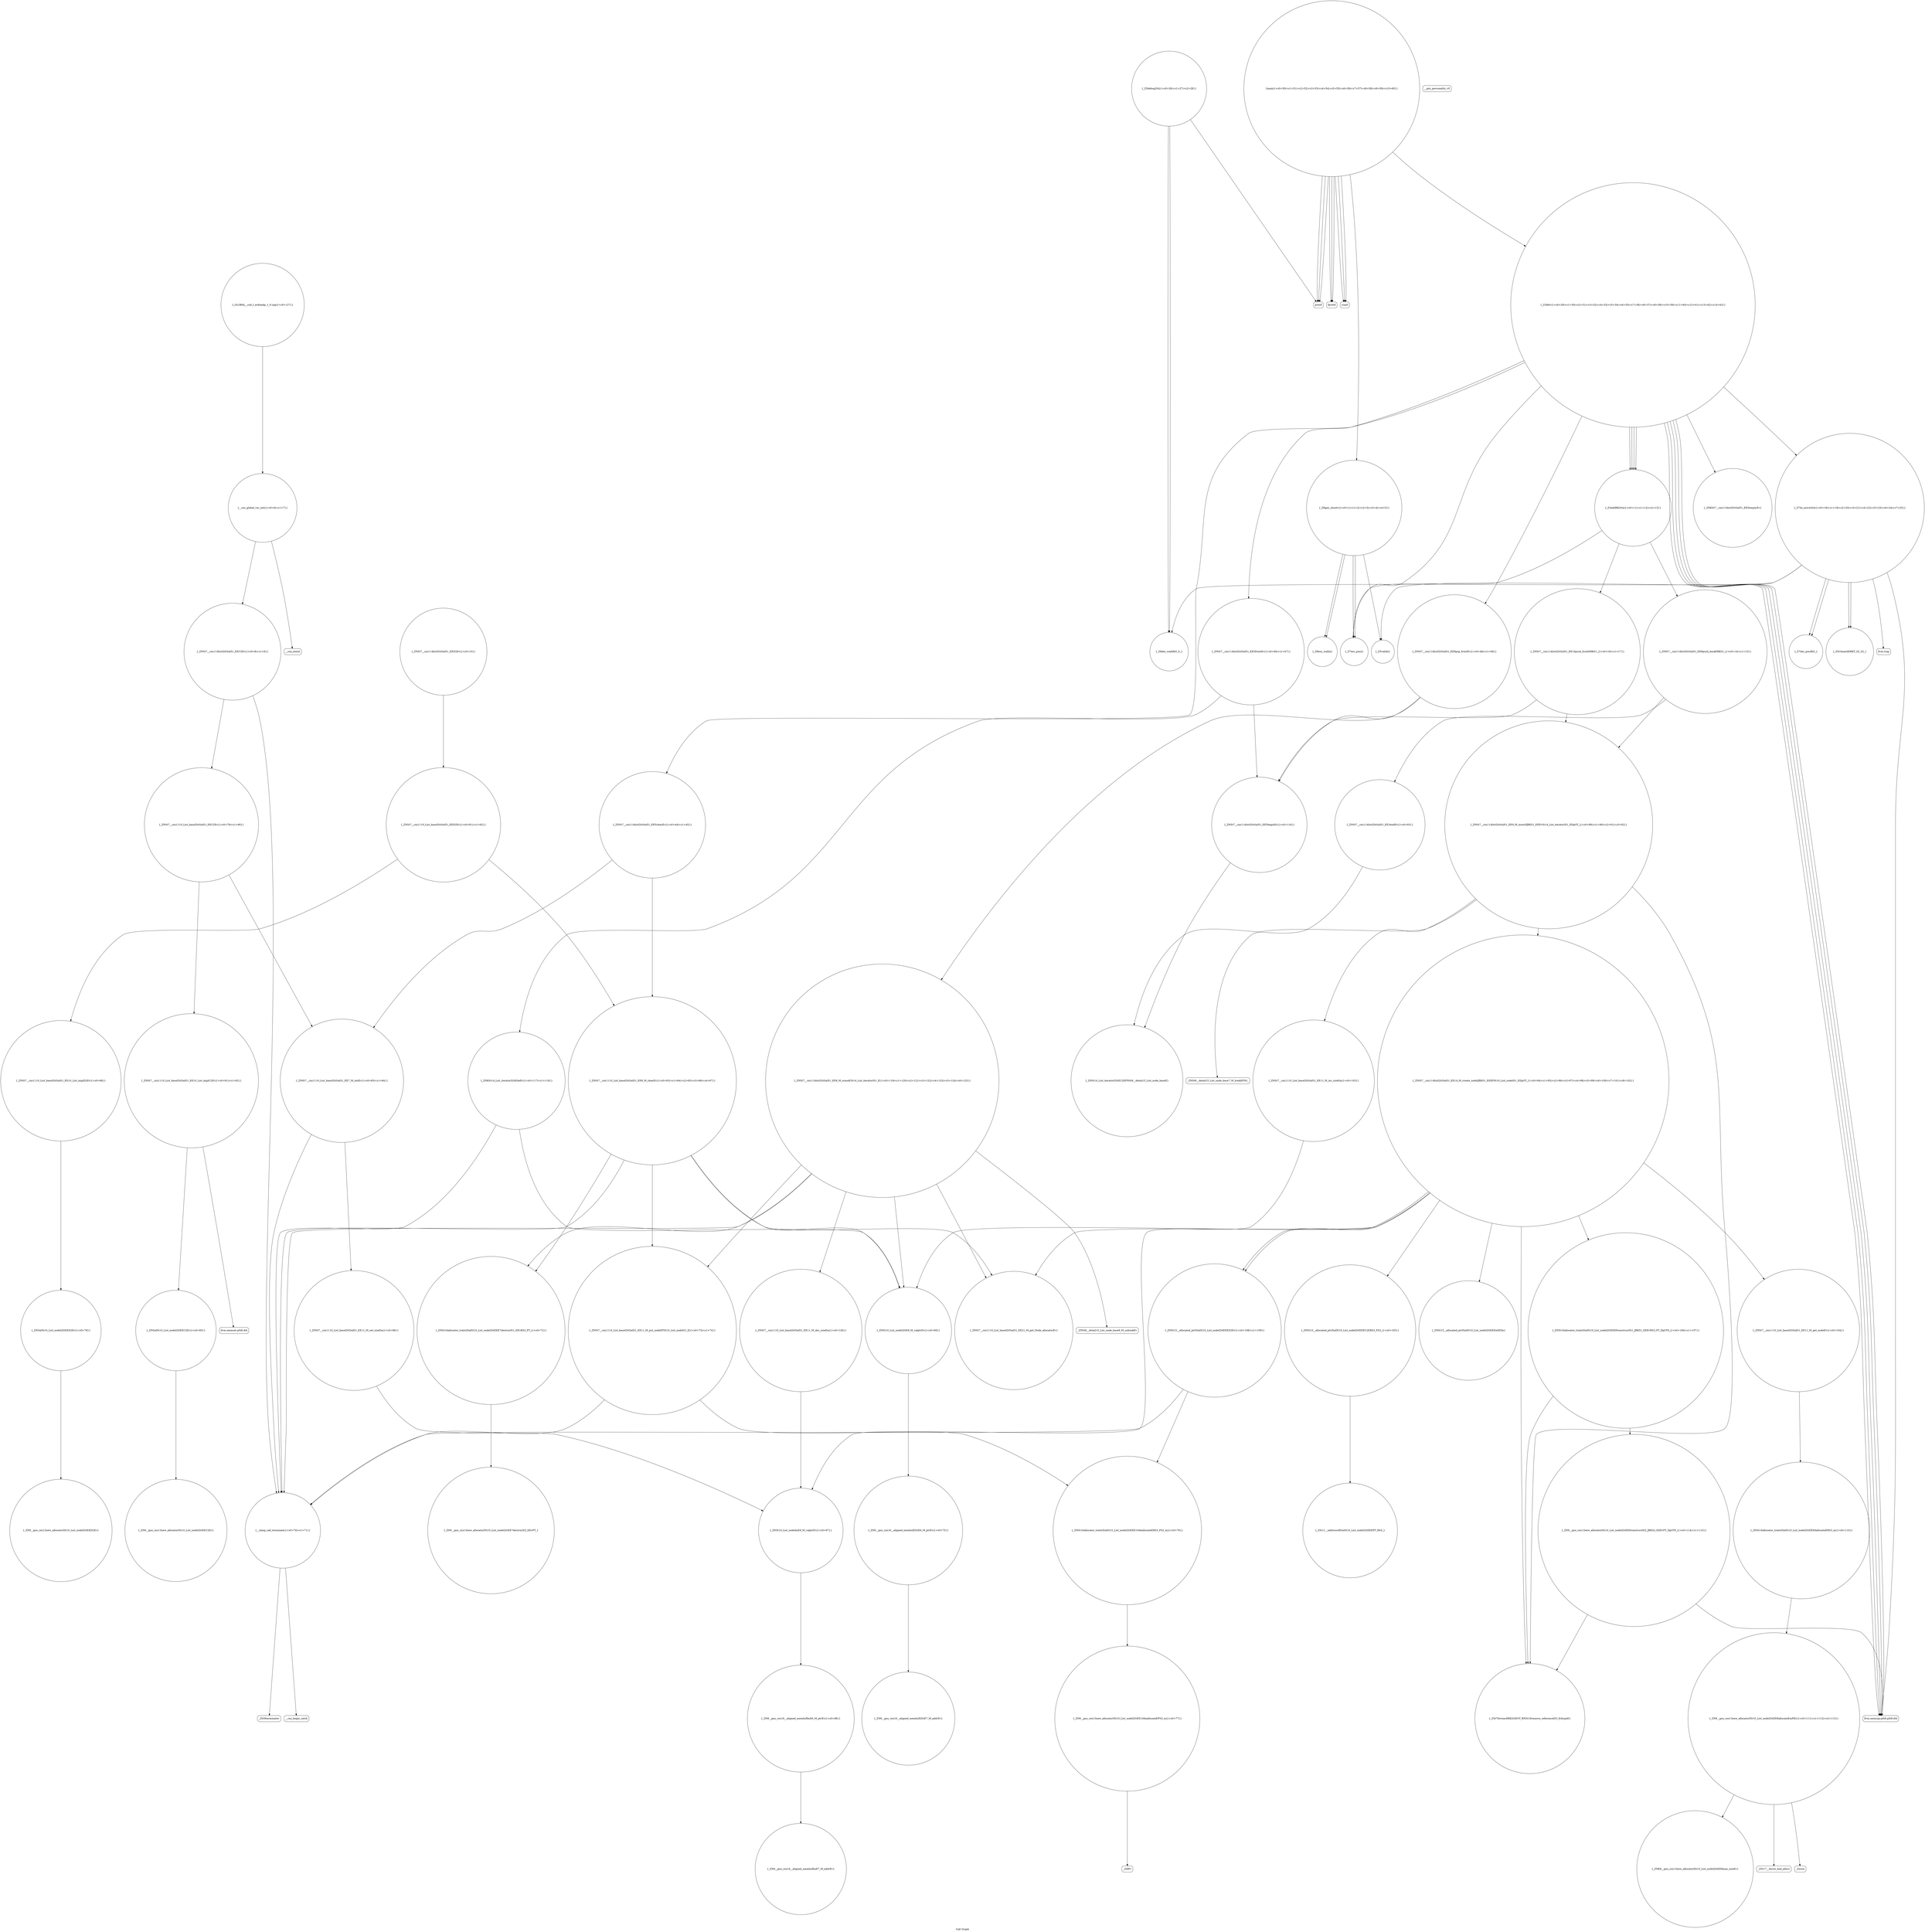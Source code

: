 digraph "Call Graph" {
	label="Call Graph";

	Node0x556d885b9200 [shape=record,shape=circle,label="{_Z5validii}"];
	Node0x556d887a7520 [shape=record,shape=circle,label="{_ZN9__gnu_cxx13new_allocatorISt10_List_nodeI2ttEED2Ev}"];
	Node0x556d887a6220 [shape=record,shape=circle,label="{_ZNSt7__cxx114listI2ttSaIS1_EEC2Ev|{<s0>8|<s1>9}}"];
	Node0x556d887a6220:s0 -> Node0x556d887a75a0[color=black];
	Node0x556d887a6220:s1 -> Node0x556d887a6ea0[color=black];
	Node0x556d887a88c0 [shape=record,shape=circle,label="{_ZNSt7__cxx1110_List_baseI2ttSaIS1_EE11_M_set_sizeEm|{<s0>86}}"];
	Node0x556d887a88c0:s0 -> Node0x556d887a8940[color=black];
	Node0x556d887a65a0 [shape=record,shape=Mrecord,label="{llvm.memcpy.p0i8.p0i8.i64}"];
	Node0x556d887a8c40 [shape=record,shape=circle,label="{_ZSt7forwardIRK2ttEOT_RNSt16remove_referenceIS3_E4typeE}"];
	Node0x556d887a6920 [shape=record,shape=circle,label="{_ZNKSt7__cxx114listI2ttSaIS1_EE5emptyEv}"];
	Node0x556d887a8fc0 [shape=record,shape=circle,label="{_ZNSt15__allocated_ptrISaISt10_List_nodeI2ttEEED2Ev|{<s0>108|<s1>109}}"];
	Node0x556d887a8fc0:s0 -> Node0x556d887a7320[color=black];
	Node0x556d887a8fc0:s1 -> Node0x556d887a6ea0[color=black];
	Node0x556d887a6ca0 [shape=record,shape=circle,label="{_ZNSt7__cxx1110_List_baseI2ttSaIS1_EE8_M_clearEv|{<s0>63|<s1>64|<s2>65|<s3>66|<s4>67}}"];
	Node0x556d887a6ca0:s0 -> Node0x556d887a6da0[color=black];
	Node0x556d887a6ca0:s1 -> Node0x556d887a70a0[color=black];
	Node0x556d887a6ca0:s2 -> Node0x556d887a7020[color=black];
	Node0x556d887a6ca0:s3 -> Node0x556d887a7120[color=black];
	Node0x556d887a6ca0:s4 -> Node0x556d887a6ea0[color=black];
	Node0x556d887a9340 [shape=record,shape=circle,label="{_ZN9__gnu_cxx13new_allocatorISt10_List_nodeI2ttEE9constructIS2_JRKS2_EEEvPT_DpOT0_|{<s0>114|<s1>115}}"];
	Node0x556d887a9340:s0 -> Node0x556d887a8c40[color=black];
	Node0x556d887a9340:s1 -> Node0x556d887a65a0[color=black];
	Node0x556d887a7020 [shape=record,shape=circle,label="{_ZNSt16allocator_traitsISaISt10_List_nodeI2ttEEE7destroyIS1_EEvRS3_PT_|{<s0>72}}"];
	Node0x556d887a7020:s0 -> Node0x556d887a72a0[color=black];
	Node0x556d887a96c0 [shape=record,shape=circle,label="{_GLOBAL__sub_I_ardiankp_1_0.cpp|{<s0>127}}"];
	Node0x556d887a96c0:s0 -> Node0x556d887a61a0[color=black];
	Node0x556d887a73a0 [shape=record,shape=circle,label="{_ZN9__gnu_cxx13new_allocatorISt10_List_nodeI2ttEE10deallocateEPS3_m|{<s0>77}}"];
	Node0x556d887a73a0:s0 -> Node0x556d887a7420[color=black];
	Node0x556d887a60a0 [shape=record,shape=circle,label="{_Z7dec_posiRiS_}"];
	Node0x556d887a8740 [shape=record,shape=circle,label="{_ZNSaISt10_List_nodeI2ttEEC2Ev|{<s0>85}}"];
	Node0x556d887a8740:s0 -> Node0x556d887a8840[color=black];
	Node0x556d887a6420 [shape=record,shape=circle,label="{_ZNSt7__cxx114listI2ttSaIS1_EE9push_backERKS1_|{<s0>14|<s1>15}}"];
	Node0x556d887a6420:s0 -> Node0x556d887a8b40[color=black];
	Node0x556d887a6420:s1 -> Node0x556d887a8ac0[color=black];
	Node0x556d887a8ac0 [shape=record,shape=circle,label="{_ZNSt7__cxx114listI2ttSaIS1_EE9_M_insertIJRKS1_EEEvSt14_List_iteratorIS1_EDpOT_|{<s0>89|<s1>90|<s2>91|<s3>92}}"];
	Node0x556d887a8ac0:s0 -> Node0x556d887a8c40[color=black];
	Node0x556d887a8ac0:s1 -> Node0x556d887a8bc0[color=black];
	Node0x556d887a8ac0:s2 -> Node0x556d887a8cc0[color=black];
	Node0x556d887a8ac0:s3 -> Node0x556d887a8d40[color=black];
	Node0x556d887a67a0 [shape=record,shape=Mrecord,label="{printf}"];
	Node0x556d887a8e40 [shape=record,shape=circle,label="{_ZNSt15__allocated_ptrISaISt10_List_nodeI2ttEEEC2ERS3_PS2_|{<s0>105}}"];
	Node0x556d887a8e40:s0 -> Node0x556d887a92c0[color=black];
	Node0x556d887a6b20 [shape=record,shape=Mrecord,label="{scanf}"];
	Node0x556d887a91c0 [shape=record,shape=Mrecord,label="{_ZSt17__throw_bad_allocv}"];
	Node0x556d887a6ea0 [shape=record,shape=circle,label="{__clang_call_terminate|{<s0>70|<s1>71}}"];
	Node0x556d887a6ea0:s0 -> Node0x556d887a6f20[color=black];
	Node0x556d887a6ea0:s1 -> Node0x556d887a6fa0[color=black];
	Node0x556d887a9540 [shape=record,shape=circle,label="{_ZNSt7__cxx114listI2ttSaIS1_EE8_M_eraseESt14_List_iteratorIS1_E|{<s0>119|<s1>120|<s2>121|<s3>122|<s4>123|<s5>124|<s6>125}}"];
	Node0x556d887a9540:s0 -> Node0x556d887a95c0[color=black];
	Node0x556d887a9540:s1 -> Node0x556d887a9640[color=black];
	Node0x556d887a9540:s2 -> Node0x556d887a70a0[color=black];
	Node0x556d887a9540:s3 -> Node0x556d887a6da0[color=black];
	Node0x556d887a9540:s4 -> Node0x556d887a7020[color=black];
	Node0x556d887a9540:s5 -> Node0x556d887a7120[color=black];
	Node0x556d887a9540:s6 -> Node0x556d887a6ea0[color=black];
	Node0x556d887a7220 [shape=record,shape=circle,label="{_ZN9__gnu_cxx16__aligned_membufI2ttE7_M_addrEv}"];
	Node0x556d887a5f20 [shape=record,shape=circle,label="{_Z8enc_walliii}"];
	Node0x556d887a75a0 [shape=record,shape=circle,label="{_ZNSt7__cxx1110_List_baseI2ttSaIS1_EEC2Ev|{<s0>79|<s1>80}}"];
	Node0x556d887a75a0:s0 -> Node0x556d887a7620[color=black];
	Node0x556d887a75a0:s1 -> Node0x556d887a86c0[color=black];
	Node0x556d887a62a0 [shape=record,shape=circle,label="{_ZNSt7__cxx114listI2ttSaIS1_EED2Ev|{<s0>10}}"];
	Node0x556d887a62a0:s0 -> Node0x556d887a6c20[color=black];
	Node0x556d887a8940 [shape=record,shape=circle,label="{_ZNSt10_List_nodeImE9_M_valptrEv|{<s0>87}}"];
	Node0x556d887a8940:s0 -> Node0x556d887a89c0[color=black];
	Node0x556d887a6620 [shape=record,shape=circle,label="{_ZSt3maxIiERKT_S2_S2_}"];
	Node0x556d887a8cc0 [shape=record,shape=Mrecord,label="{_ZNSt8__detail15_List_node_base7_M_hookEPS0_}"];
	Node0x556d887a69a0 [shape=record,shape=circle,label="{_ZNSt7__cxx114listI2ttSaIS1_EE5frontEv|{<s0>46|<s1>47}}"];
	Node0x556d887a69a0:s0 -> Node0x556d887a9440[color=black];
	Node0x556d887a69a0:s1 -> Node0x556d887a94c0[color=black];
	Node0x556d887a9040 [shape=record,shape=circle,label="{_ZNSt16allocator_traitsISaISt10_List_nodeI2ttEEE8allocateERS3_m|{<s0>110}}"];
	Node0x556d887a9040:s0 -> Node0x556d887a90c0[color=black];
	Node0x556d887a6d20 [shape=record,shape=circle,label="{_ZNSt7__cxx1110_List_baseI2ttSaIS1_EE10_List_implD2Ev|{<s0>68}}"];
	Node0x556d887a6d20:s0 -> Node0x556d887a74a0[color=black];
	Node0x556d887a93c0 [shape=record,shape=circle,label="{_ZNSt14_List_iteratorI2ttEC2EPNSt8__detail15_List_node_baseE}"];
	Node0x556d887a70a0 [shape=record,shape=circle,label="{_ZNSt7__cxx1110_List_baseI2ttSaIS1_EE21_M_get_Node_allocatorEv}"];
	Node0x556d887a7420 [shape=record,shape=Mrecord,label="{_ZdlPv}"];
	Node0x556d887a6120 [shape=record,shape=circle,label="{_Z9gen_shootv|{<s0>1|<s1>2|<s2>3|<s3>4|<s4>5}}"];
	Node0x556d887a6120:s0 -> Node0x556d885b9200[color=black];
	Node0x556d887a6120:s1 -> Node0x556d887a5f20[color=black];
	Node0x556d887a6120:s2 -> Node0x556d887a6020[color=black];
	Node0x556d887a6120:s3 -> Node0x556d887a6020[color=black];
	Node0x556d887a6120:s4 -> Node0x556d887a5f20[color=black];
	Node0x556d887a87c0 [shape=record,shape=Mrecord,label="{llvm.memset.p0i8.i64}"];
	Node0x556d887a64a0 [shape=record,shape=circle,label="{_ZNSt7__cxx114listI2ttSaIS1_EE10push_frontERKS1_|{<s0>16|<s1>17}}"];
	Node0x556d887a64a0:s0 -> Node0x556d887a9440[color=black];
	Node0x556d887a64a0:s1 -> Node0x556d887a8ac0[color=black];
	Node0x556d887a8b40 [shape=record,shape=circle,label="{_ZNSt7__cxx114listI2ttSaIS1_EE3endEv|{<s0>93}}"];
	Node0x556d887a8b40:s0 -> Node0x556d887a93c0[color=black];
	Node0x556d887a6820 [shape=record,shape=circle,label="{_Z3bfsv|{<s0>29|<s1>30|<s2>31|<s3>32|<s4>33|<s5>34|<s6>35|<s7>36|<s8>37|<s9>38|<s10>39|<s11>40|<s12>41|<s13>42|<s14>43}}"];
	Node0x556d887a6820:s0 -> Node0x556d887a68a0[color=black];
	Node0x556d887a6820:s1 -> Node0x556d887a63a0[color=black];
	Node0x556d887a6820:s2 -> Node0x556d887a6920[color=black];
	Node0x556d887a6820:s3 -> Node0x556d887a69a0[color=black];
	Node0x556d887a6820:s4 -> Node0x556d887a65a0[color=black];
	Node0x556d887a6820:s5 -> Node0x556d887a6a20[color=black];
	Node0x556d887a6820:s6 -> Node0x556d887a6020[color=black];
	Node0x556d887a6820:s7 -> Node0x556d887a65a0[color=black];
	Node0x556d887a6820:s8 -> Node0x556d887a6520[color=black];
	Node0x556d887a6820:s9 -> Node0x556d887a65a0[color=black];
	Node0x556d887a6820:s10 -> Node0x556d887a63a0[color=black];
	Node0x556d887a6820:s11 -> Node0x556d887a65a0[color=black];
	Node0x556d887a6820:s12 -> Node0x556d887a63a0[color=black];
	Node0x556d887a6820:s13 -> Node0x556d887a65a0[color=black];
	Node0x556d887a6820:s14 -> Node0x556d887a63a0[color=black];
	Node0x556d887a8ec0 [shape=record,shape=circle,label="{_ZNSt16allocator_traitsISaISt10_List_nodeI2ttEEE9constructIS1_JRKS1_EEEvRS3_PT_DpOT0_|{<s0>106|<s1>107}}"];
	Node0x556d887a8ec0:s0 -> Node0x556d887a8c40[color=black];
	Node0x556d887a8ec0:s1 -> Node0x556d887a9340[color=black];
	Node0x556d887a6ba0 [shape=record,shape=Mrecord,label="{fprintf}"];
	Node0x556d887a9240 [shape=record,shape=Mrecord,label="{_Znwm}"];
	Node0x556d887a6f20 [shape=record,shape=Mrecord,label="{__cxa_begin_catch}"];
	Node0x556d887a95c0 [shape=record,shape=circle,label="{_ZNSt7__cxx1110_List_baseI2ttSaIS1_EE11_M_dec_sizeEm|{<s0>126}}"];
	Node0x556d887a95c0:s0 -> Node0x556d887a8940[color=black];
	Node0x556d887a72a0 [shape=record,shape=circle,label="{_ZN9__gnu_cxx13new_allocatorISt10_List_nodeI2ttEE7destroyIS2_EEvPT_}"];
	Node0x556d887a5fa0 [shape=record,shape=circle,label="{_Z8dec_walliRiS_S_}"];
	Node0x556d887a7620 [shape=record,shape=circle,label="{_ZNSt7__cxx1110_List_baseI2ttSaIS1_EE10_List_implC2Ev|{<s0>81|<s1>82}}"];
	Node0x556d887a7620:s0 -> Node0x556d887a8740[color=black];
	Node0x556d887a7620:s1 -> Node0x556d887a87c0[color=black];
	Node0x556d887a6320 [shape=record,shape=Mrecord,label="{__cxa_atexit}"];
	Node0x556d887a89c0 [shape=record,shape=circle,label="{_ZN9__gnu_cxx16__aligned_membufImE6_M_ptrEv|{<s0>88}}"];
	Node0x556d887a89c0:s0 -> Node0x556d887a8a40[color=black];
	Node0x556d887a66a0 [shape=record,shape=Mrecord,label="{llvm.trap}"];
	Node0x556d887a8d40 [shape=record,shape=circle,label="{_ZNSt7__cxx1110_List_baseI2ttSaIS1_EE11_M_inc_sizeEm|{<s0>103}}"];
	Node0x556d887a8d40:s0 -> Node0x556d887a8940[color=black];
	Node0x556d887a6a20 [shape=record,shape=circle,label="{_ZNSt7__cxx114listI2ttSaIS1_EE9pop_frontEv|{<s0>48|<s1>49}}"];
	Node0x556d887a6a20:s0 -> Node0x556d887a9440[color=black];
	Node0x556d887a6a20:s1 -> Node0x556d887a9540[color=black];
	Node0x556d887a90c0 [shape=record,shape=circle,label="{_ZN9__gnu_cxx13new_allocatorISt10_List_nodeI2ttEE8allocateEmPKv|{<s0>111|<s1>112|<s2>113}}"];
	Node0x556d887a90c0:s0 -> Node0x556d887a9140[color=black];
	Node0x556d887a90c0:s1 -> Node0x556d887a91c0[color=black];
	Node0x556d887a90c0:s2 -> Node0x556d887a9240[color=black];
	Node0x556d887a6da0 [shape=record,shape=circle,label="{_ZNSt10_List_nodeI2ttE9_M_valptrEv|{<s0>69}}"];
	Node0x556d887a6da0:s0 -> Node0x556d887a71a0[color=black];
	Node0x556d887a9440 [shape=record,shape=circle,label="{_ZNSt7__cxx114listI2ttSaIS1_EE5beginEv|{<s0>116}}"];
	Node0x556d887a9440:s0 -> Node0x556d887a93c0[color=black];
	Node0x556d887a7120 [shape=record,shape=circle,label="{_ZNSt7__cxx1110_List_baseI2ttSaIS1_EE11_M_put_nodeEPSt10_List_nodeIS1_E|{<s0>73|<s1>74}}"];
	Node0x556d887a7120:s0 -> Node0x556d887a7320[color=black];
	Node0x556d887a7120:s1 -> Node0x556d887a6ea0[color=black];
	Node0x556d887a74a0 [shape=record,shape=circle,label="{_ZNSaISt10_List_nodeI2ttEED2Ev|{<s0>78}}"];
	Node0x556d887a74a0:s0 -> Node0x556d887a7520[color=black];
	Node0x556d887a61a0 [shape=record,shape=circle,label="{__cxx_global_var_init|{<s0>6|<s1>7}}"];
	Node0x556d887a61a0:s0 -> Node0x556d887a6220[color=black];
	Node0x556d887a61a0:s1 -> Node0x556d887a6320[color=black];
	Node0x556d887a8840 [shape=record,shape=circle,label="{_ZN9__gnu_cxx13new_allocatorISt10_List_nodeI2ttEEC2Ev}"];
	Node0x556d887a6520 [shape=record,shape=circle,label="{_Z7do_move2tti|{<s0>18|<s1>19|<s2>20|<s3>21|<s4>22|<s5>23|<s6>24|<s7>25}}"];
	Node0x556d887a6520:s0 -> Node0x556d887a65a0[color=black];
	Node0x556d887a6520:s1 -> Node0x556d885b9200[color=black];
	Node0x556d887a6520:s2 -> Node0x556d887a5fa0[color=black];
	Node0x556d887a6520:s3 -> Node0x556d887a6620[color=black];
	Node0x556d887a6520:s4 -> Node0x556d887a60a0[color=black];
	Node0x556d887a6520:s5 -> Node0x556d887a6620[color=black];
	Node0x556d887a6520:s6 -> Node0x556d887a60a0[color=black];
	Node0x556d887a6520:s7 -> Node0x556d887a66a0[color=black];
	Node0x556d887a8bc0 [shape=record,shape=circle,label="{_ZNSt7__cxx114listI2ttSaIS1_EE14_M_create_nodeIJRKS1_EEEPSt10_List_nodeIS1_EDpOT_|{<s0>94|<s1>95|<s2>96|<s3>97|<s4>98|<s5>99|<s6>100|<s7>101|<s8>102}}"];
	Node0x556d887a8bc0:s0 -> Node0x556d887a8dc0[color=black];
	Node0x556d887a8bc0:s1 -> Node0x556d887a70a0[color=black];
	Node0x556d887a8bc0:s2 -> Node0x556d887a8e40[color=black];
	Node0x556d887a8bc0:s3 -> Node0x556d887a6da0[color=black];
	Node0x556d887a8bc0:s4 -> Node0x556d887a8c40[color=black];
	Node0x556d887a8bc0:s5 -> Node0x556d887a8ec0[color=black];
	Node0x556d887a8bc0:s6 -> Node0x556d887a8f40[color=black];
	Node0x556d887a8bc0:s7 -> Node0x556d887a8fc0[color=black];
	Node0x556d887a8bc0:s8 -> Node0x556d887a8fc0[color=black];
	Node0x556d887a68a0 [shape=record,shape=circle,label="{_ZNSt7__cxx114listI2ttSaIS1_EE5clearEv|{<s0>44|<s1>45}}"];
	Node0x556d887a68a0:s0 -> Node0x556d887a6ca0[color=black];
	Node0x556d887a68a0:s1 -> Node0x556d887a86c0[color=black];
	Node0x556d887a8f40 [shape=record,shape=circle,label="{_ZNSt15__allocated_ptrISaISt10_List_nodeI2ttEEEaSEDn}"];
	Node0x556d887a6c20 [shape=record,shape=circle,label="{_ZNSt7__cxx1110_List_baseI2ttSaIS1_EED2Ev|{<s0>61|<s1>62}}"];
	Node0x556d887a6c20:s0 -> Node0x556d887a6ca0[color=black];
	Node0x556d887a6c20:s1 -> Node0x556d887a6d20[color=black];
	Node0x556d887a92c0 [shape=record,shape=circle,label="{_ZSt11__addressofISaISt10_List_nodeI2ttEEEPT_RS4_}"];
	Node0x556d887a6fa0 [shape=record,shape=Mrecord,label="{_ZSt9terminatev}"];
	Node0x556d887a9640 [shape=record,shape=Mrecord,label="{_ZNSt8__detail15_List_node_base9_M_unhookEv}"];
	Node0x556d887a7320 [shape=record,shape=circle,label="{_ZNSt16allocator_traitsISaISt10_List_nodeI2ttEEE10deallocateERS3_PS2_m|{<s0>76}}"];
	Node0x556d887a7320:s0 -> Node0x556d887a73a0[color=black];
	Node0x556d887a6020 [shape=record,shape=circle,label="{_Z7enc_posii}"];
	Node0x556d887a86c0 [shape=record,shape=circle,label="{_ZNSt7__cxx1110_List_baseI2ttSaIS1_EE7_M_initEv|{<s0>83|<s1>84}}"];
	Node0x556d887a86c0:s0 -> Node0x556d887a88c0[color=black];
	Node0x556d887a86c0:s1 -> Node0x556d887a6ea0[color=black];
	Node0x556d887a63a0 [shape=record,shape=circle,label="{_Z3addRK2ttii|{<s0>11|<s1>12|<s2>13}}"];
	Node0x556d887a63a0:s0 -> Node0x556d887a6020[color=black];
	Node0x556d887a63a0:s1 -> Node0x556d887a6420[color=black];
	Node0x556d887a63a0:s2 -> Node0x556d887a64a0[color=black];
	Node0x556d887a8a40 [shape=record,shape=circle,label="{_ZN9__gnu_cxx16__aligned_membufImE7_M_addrEv}"];
	Node0x556d887a6720 [shape=record,shape=circle,label="{_Z5debug2tti|{<s0>26|<s1>27|<s2>28}}"];
	Node0x556d887a6720:s0 -> Node0x556d887a5fa0[color=black];
	Node0x556d887a6720:s1 -> Node0x556d887a5fa0[color=black];
	Node0x556d887a6720:s2 -> Node0x556d887a67a0[color=black];
	Node0x556d887a8dc0 [shape=record,shape=circle,label="{_ZNSt7__cxx1110_List_baseI2ttSaIS1_EE11_M_get_nodeEv|{<s0>104}}"];
	Node0x556d887a8dc0:s0 -> Node0x556d887a9040[color=black];
	Node0x556d887a6aa0 [shape=record,shape=circle,label="{main|{<s0>50|<s1>51|<s2>52|<s3>53|<s4>54|<s5>55|<s6>56|<s7>57|<s8>58|<s9>59|<s10>60}}"];
	Node0x556d887a6aa0:s0 -> Node0x556d887a6b20[color=black];
	Node0x556d887a6aa0:s1 -> Node0x556d887a6b20[color=black];
	Node0x556d887a6aa0:s2 -> Node0x556d887a6b20[color=black];
	Node0x556d887a6aa0:s3 -> Node0x556d887a6120[color=black];
	Node0x556d887a6aa0:s4 -> Node0x556d887a6820[color=black];
	Node0x556d887a6aa0:s5 -> Node0x556d887a67a0[color=black];
	Node0x556d887a6aa0:s6 -> Node0x556d887a67a0[color=black];
	Node0x556d887a6aa0:s7 -> Node0x556d887a67a0[color=black];
	Node0x556d887a6aa0:s8 -> Node0x556d887a6ba0[color=black];
	Node0x556d887a6aa0:s9 -> Node0x556d887a6ba0[color=black];
	Node0x556d887a6aa0:s10 -> Node0x556d887a6ba0[color=black];
	Node0x556d887a9140 [shape=record,shape=circle,label="{_ZNK9__gnu_cxx13new_allocatorISt10_List_nodeI2ttEE8max_sizeEv}"];
	Node0x556d887a6e20 [shape=record,shape=Mrecord,label="{__gxx_personality_v0}"];
	Node0x556d887a94c0 [shape=record,shape=circle,label="{_ZNKSt14_List_iteratorI2ttEdeEv|{<s0>117|<s1>118}}"];
	Node0x556d887a94c0:s0 -> Node0x556d887a6da0[color=black];
	Node0x556d887a94c0:s1 -> Node0x556d887a6ea0[color=black];
	Node0x556d887a71a0 [shape=record,shape=circle,label="{_ZN9__gnu_cxx16__aligned_membufI2ttE6_M_ptrEv|{<s0>75}}"];
	Node0x556d887a71a0:s0 -> Node0x556d887a7220[color=black];
}
